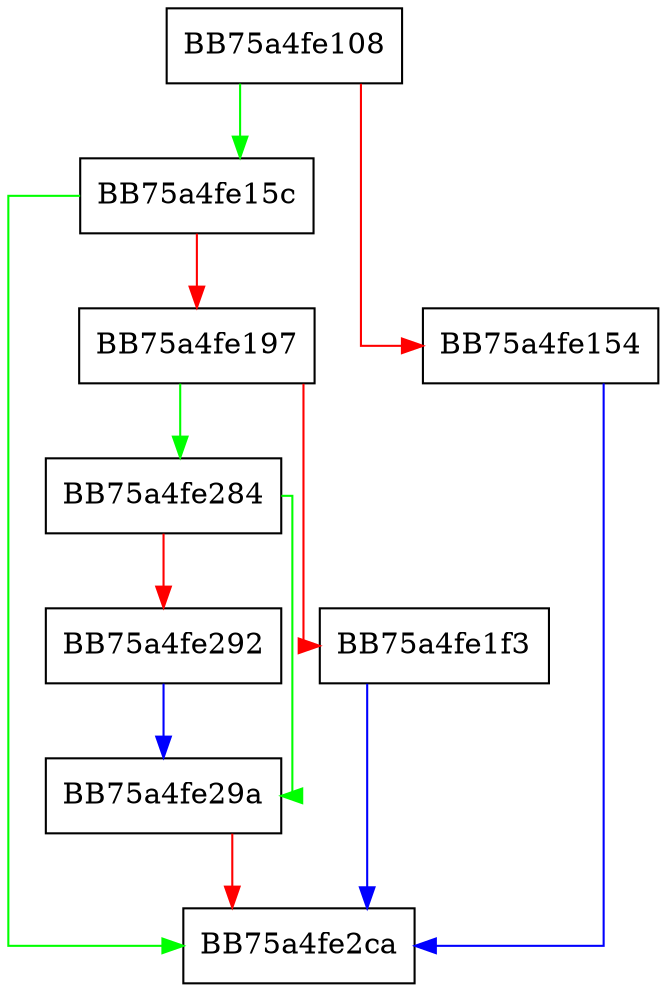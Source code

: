 digraph load_page_from_swap {
  node [shape="box"];
  graph [splines=ortho];
  BB75a4fe108 -> BB75a4fe15c [color="green"];
  BB75a4fe108 -> BB75a4fe154 [color="red"];
  BB75a4fe154 -> BB75a4fe2ca [color="blue"];
  BB75a4fe15c -> BB75a4fe2ca [color="green"];
  BB75a4fe15c -> BB75a4fe197 [color="red"];
  BB75a4fe197 -> BB75a4fe284 [color="green"];
  BB75a4fe197 -> BB75a4fe1f3 [color="red"];
  BB75a4fe1f3 -> BB75a4fe2ca [color="blue"];
  BB75a4fe284 -> BB75a4fe29a [color="green"];
  BB75a4fe284 -> BB75a4fe292 [color="red"];
  BB75a4fe292 -> BB75a4fe29a [color="blue"];
  BB75a4fe29a -> BB75a4fe2ca [color="red"];
}